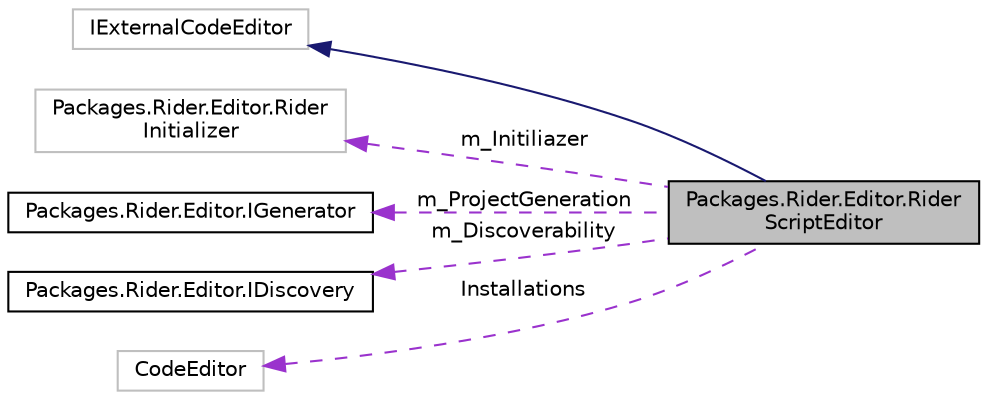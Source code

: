 digraph "Packages.Rider.Editor.RiderScriptEditor"
{
 // LATEX_PDF_SIZE
  edge [fontname="Helvetica",fontsize="10",labelfontname="Helvetica",labelfontsize="10"];
  node [fontname="Helvetica",fontsize="10",shape=record];
  rankdir="LR";
  Node1 [label="Packages.Rider.Editor.Rider\lScriptEditor",height=0.2,width=0.4,color="black", fillcolor="grey75", style="filled", fontcolor="black",tooltip=" "];
  Node2 -> Node1 [dir="back",color="midnightblue",fontsize="10",style="solid",fontname="Helvetica"];
  Node2 [label="IExternalCodeEditor",height=0.2,width=0.4,color="grey75", fillcolor="white", style="filled",tooltip=" "];
  Node3 -> Node1 [dir="back",color="darkorchid3",fontsize="10",style="dashed",label=" m_Initiliazer" ,fontname="Helvetica"];
  Node3 [label="Packages.Rider.Editor.Rider\lInitializer",height=0.2,width=0.4,color="grey75", fillcolor="white", style="filled",tooltip=" "];
  Node4 -> Node1 [dir="back",color="darkorchid3",fontsize="10",style="dashed",label=" m_ProjectGeneration" ,fontname="Helvetica"];
  Node4 [label="Packages.Rider.Editor.IGenerator",height=0.2,width=0.4,color="black", fillcolor="white", style="filled",URL="$interface_packages_1_1_rider_1_1_editor_1_1_i_generator.html",tooltip=" "];
  Node5 -> Node1 [dir="back",color="darkorchid3",fontsize="10",style="dashed",label=" m_Discoverability" ,fontname="Helvetica"];
  Node5 [label="Packages.Rider.Editor.IDiscovery",height=0.2,width=0.4,color="black", fillcolor="white", style="filled",URL="$interface_packages_1_1_rider_1_1_editor_1_1_i_discovery.html",tooltip=" "];
  Node6 -> Node1 [dir="back",color="darkorchid3",fontsize="10",style="dashed",label=" Installations" ,fontname="Helvetica"];
  Node6 [label="CodeEditor",height=0.2,width=0.4,color="grey75", fillcolor="white", style="filled",tooltip=" "];
}
